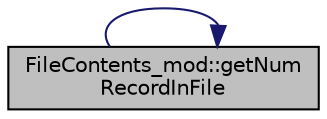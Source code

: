 digraph "FileContents_mod::getNumRecordInFile"
{
 // LATEX_PDF_SIZE
  edge [fontname="Helvetica",fontsize="10",labelfontname="Helvetica",labelfontsize="10"];
  node [fontname="Helvetica",fontsize="10",shape=record];
  rankdir="LR";
  Node1 [label="FileContents_mod::getNum\lRecordInFile",height=0.2,width=0.4,color="black", fillcolor="grey75", style="filled", fontcolor="black",tooltip="Returns the number of lines in a file."];
  Node1 -> Node1 [color="midnightblue",fontsize="10",style="solid",fontname="Helvetica"];
}
